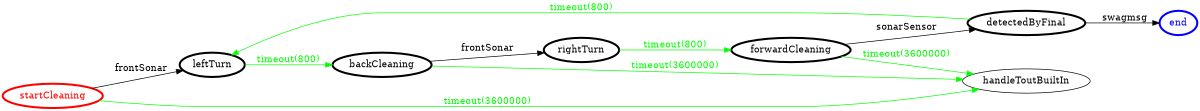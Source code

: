 /*
*
* A GraphViz DOT FSM description 
* Please use a GraphViz visualizer (like http://www.webgraphviz.com)
*  
*/

digraph finite_state_machine {
	rankdir=LR
	size="8,5"
	
	startCleaning [ color = red ][ fontcolor = red ][ penwidth = 3 ]
	forwardCleaning [ color = black ][ fontcolor = black ][ penwidth = 3 ]
	rightTurn [ color = black ][ fontcolor = black ][ penwidth = 3 ]
	detectedByFinal [ color = black ][ fontcolor = black ][ penwidth = 3 ]
	leftTurn [ color = black ][ fontcolor = black ][ penwidth = 3 ]
	backCleaning [ color = black ][ fontcolor = black ][ penwidth = 3 ]
	end [ color = blue ][ fontcolor = blue ][ penwidth = 3 ]
	
	detectedByFinal -> end [ label = "swagmsg" ][ color = black ][ fontcolor = black ]
	leftTurn -> backCleaning [ label = "timeout(800)" ][ color = green ][ fontcolor = green ]
	startCleaning -> leftTurn [ label = "frontSonar" ][ color = black ][ fontcolor = black ]
	backCleaning -> rightTurn [ label = "frontSonar" ][ color = black ][ fontcolor = black ]
	rightTurn -> forwardCleaning [ label = "timeout(800)" ][ color = green ][ fontcolor = green ]
	startCleaning -> handleToutBuiltIn [ label = "timeout(3600000)" ][ color = green ][ fontcolor = green ]
	forwardCleaning -> detectedByFinal [ label = "sonarSensor" ][ color = black ][ fontcolor = black ]
	detectedByFinal -> leftTurn [ label = "timeout(800)" ][ color = green ][ fontcolor = green ]
	forwardCleaning -> handleToutBuiltIn [ label = "timeout(3600000)" ][ color = green ][ fontcolor = green ]
	backCleaning -> handleToutBuiltIn [ label = "timeout(3600000)" ][ color = green ][ fontcolor = green ]
}
